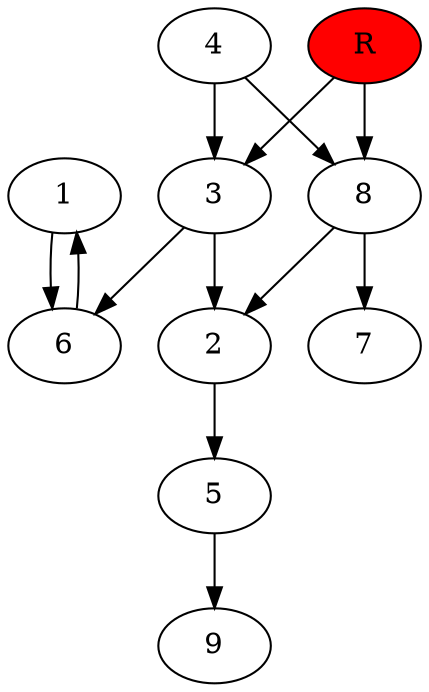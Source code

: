 digraph prb21943 {
	1
	2
	3
	4
	5
	6
	7
	8
	R [fillcolor="#ff0000" style=filled]
	1 -> 6
	2 -> 5
	3 -> 2
	3 -> 6
	4 -> 3
	4 -> 8
	5 -> 9
	6 -> 1
	8 -> 2
	8 -> 7
	R -> 3
	R -> 8
}

